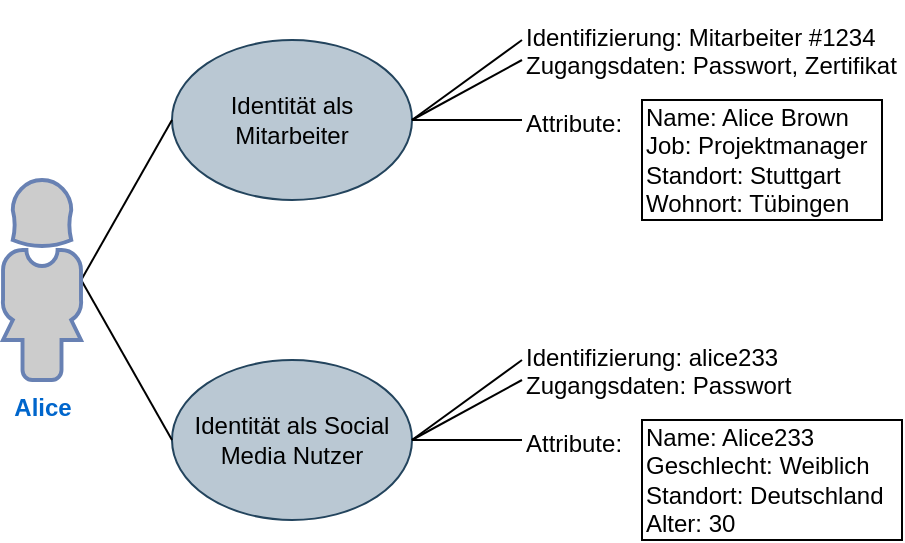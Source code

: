 <mxfile>
    <diagram id="1777SyuLGZuf6VMnyLut" name="Page-1">
        <mxGraphModel dx="703" dy="233" grid="1" gridSize="10" guides="1" tooltips="1" connect="1" arrows="1" fold="1" page="1" pageScale="1" pageWidth="850" pageHeight="1100" math="0" shadow="0">
            <root>
                <mxCell id="0"/>
                <mxCell id="1" parent="0"/>
                <mxCell id="3" value="Identität als Mitarbeiter" style="ellipse;whiteSpace=wrap;html=1;fillColor=#bac8d3;strokeColor=#23445d;fontColor=#000000;" parent="1" vertex="1">
                    <mxGeometry x="305" y="20" width="120" height="80" as="geometry"/>
                </mxCell>
                <mxCell id="4" value="Identität als Social Media Nutzer" style="ellipse;whiteSpace=wrap;html=1;fillColor=#bac8d3;strokeColor=#23445d;fontColor=#000000;" parent="1" vertex="1">
                    <mxGeometry x="305" y="180" width="120" height="80" as="geometry"/>
                </mxCell>
                <mxCell id="5" value="" style="endArrow=none;html=1;entryX=0;entryY=0.5;entryDx=0;entryDy=0;exitX=0.99;exitY=0.5;exitDx=0;exitDy=0;exitPerimeter=0;" parent="1" source="18" target="3" edge="1">
                    <mxGeometry width="50" height="50" relative="1" as="geometry">
                        <mxPoint x="261.8" y="106.08" as="sourcePoint"/>
                        <mxPoint x="450" y="130" as="targetPoint"/>
                    </mxGeometry>
                </mxCell>
                <mxCell id="6" value="" style="endArrow=none;html=1;exitX=0.99;exitY=0.5;exitDx=0;exitDy=0;entryX=0;entryY=0.5;entryDx=0;entryDy=0;exitPerimeter=0;" parent="1" source="18" target="4" edge="1">
                    <mxGeometry width="50" height="50" relative="1" as="geometry">
                        <mxPoint x="272.426" y="168.284" as="sourcePoint"/>
                        <mxPoint x="450" y="130" as="targetPoint"/>
                    </mxGeometry>
                </mxCell>
                <mxCell id="7" value="" style="endArrow=none;html=1;entryX=1;entryY=0.5;entryDx=0;entryDy=0;" parent="1" target="3" edge="1">
                    <mxGeometry width="50" height="50" relative="1" as="geometry">
                        <mxPoint x="480" y="20" as="sourcePoint"/>
                        <mxPoint x="450" y="130" as="targetPoint"/>
                    </mxGeometry>
                </mxCell>
                <mxCell id="8" value="" style="endArrow=none;html=1;entryX=1;entryY=0.5;entryDx=0;entryDy=0;" parent="1" target="3" edge="1">
                    <mxGeometry width="50" height="50" relative="1" as="geometry">
                        <mxPoint x="480" y="30" as="sourcePoint"/>
                        <mxPoint x="435" y="70" as="targetPoint"/>
                    </mxGeometry>
                </mxCell>
                <mxCell id="9" value="" style="endArrow=none;html=1;entryX=1;entryY=0.5;entryDx=0;entryDy=0;" parent="1" target="3" edge="1">
                    <mxGeometry width="50" height="50" relative="1" as="geometry">
                        <mxPoint x="480" y="60" as="sourcePoint"/>
                        <mxPoint x="435" y="70" as="targetPoint"/>
                    </mxGeometry>
                </mxCell>
                <mxCell id="10" value="" style="endArrow=none;html=1;entryX=1;entryY=0.5;entryDx=0;entryDy=0;" parent="1" target="4" edge="1">
                    <mxGeometry width="50" height="50" relative="1" as="geometry">
                        <mxPoint x="480" y="180" as="sourcePoint"/>
                        <mxPoint x="435" y="70" as="targetPoint"/>
                    </mxGeometry>
                </mxCell>
                <mxCell id="11" value="" style="endArrow=none;html=1;entryX=1;entryY=0.5;entryDx=0;entryDy=0;" parent="1" target="4" edge="1">
                    <mxGeometry width="50" height="50" relative="1" as="geometry">
                        <mxPoint x="480" y="190" as="sourcePoint"/>
                        <mxPoint x="435" y="230" as="targetPoint"/>
                    </mxGeometry>
                </mxCell>
                <mxCell id="12" value="" style="endArrow=none;html=1;entryX=1;entryY=0.5;entryDx=0;entryDy=0;" parent="1" target="4" edge="1">
                    <mxGeometry width="50" height="50" relative="1" as="geometry">
                        <mxPoint x="480" y="220" as="sourcePoint"/>
                        <mxPoint x="435" y="230" as="targetPoint"/>
                    </mxGeometry>
                </mxCell>
                <mxCell id="13" value="Identifizierung: Mitarbeiter #1234&lt;br&gt;Zugangsdaten: Passwort, Zertifikat&lt;br&gt;&lt;br&gt;Attribute:" style="text;html=1;strokeColor=none;fillColor=none;align=left;verticalAlign=middle;whiteSpace=wrap;rounded=0;" parent="1" vertex="1">
                    <mxGeometry x="480" width="190" height="80" as="geometry"/>
                </mxCell>
                <mxCell id="15" value="Name: Alice Brown&lt;br&gt;Job: Projektmanager&lt;br&gt;Standort: Stuttgart&lt;br&gt;Wohnort: Tübingen" style="text;html=1;strokeColor=default;fillColor=none;align=left;verticalAlign=middle;whiteSpace=wrap;rounded=0;" parent="1" vertex="1">
                    <mxGeometry x="540" y="50" width="120" height="60" as="geometry"/>
                </mxCell>
                <mxCell id="16" value="Name: Alice233&lt;br&gt;Geschlecht: Weiblich&lt;br&gt;Standort: Deutschland&lt;br&gt;Alter: 30" style="text;html=1;strokeColor=default;fillColor=none;align=left;verticalAlign=middle;whiteSpace=wrap;rounded=0;" parent="1" vertex="1">
                    <mxGeometry x="540" y="210" width="130" height="60" as="geometry"/>
                </mxCell>
                <mxCell id="17" value="Identifizierung: alice233&lt;br&gt;Zugangsdaten: Passwort&lt;br&gt;&lt;br&gt;Attribute:" style="text;html=1;strokeColor=none;fillColor=none;align=left;verticalAlign=middle;whiteSpace=wrap;rounded=0;" parent="1" vertex="1">
                    <mxGeometry x="480" y="160" width="190" height="80" as="geometry"/>
                </mxCell>
                <mxCell id="18" value="&lt;b&gt;Alice&lt;/b&gt;" style="fontColor=#0066CC;verticalAlign=top;verticalLabelPosition=bottom;labelPosition=center;align=center;html=1;outlineConnect=0;fillColor=#CCCCCC;strokeColor=#6881B3;gradientColor=none;gradientDirection=north;strokeWidth=2;shape=mxgraph.networks.user_female;" vertex="1" parent="1">
                    <mxGeometry x="220" y="90" width="40" height="100" as="geometry"/>
                </mxCell>
            </root>
        </mxGraphModel>
    </diagram>
</mxfile>